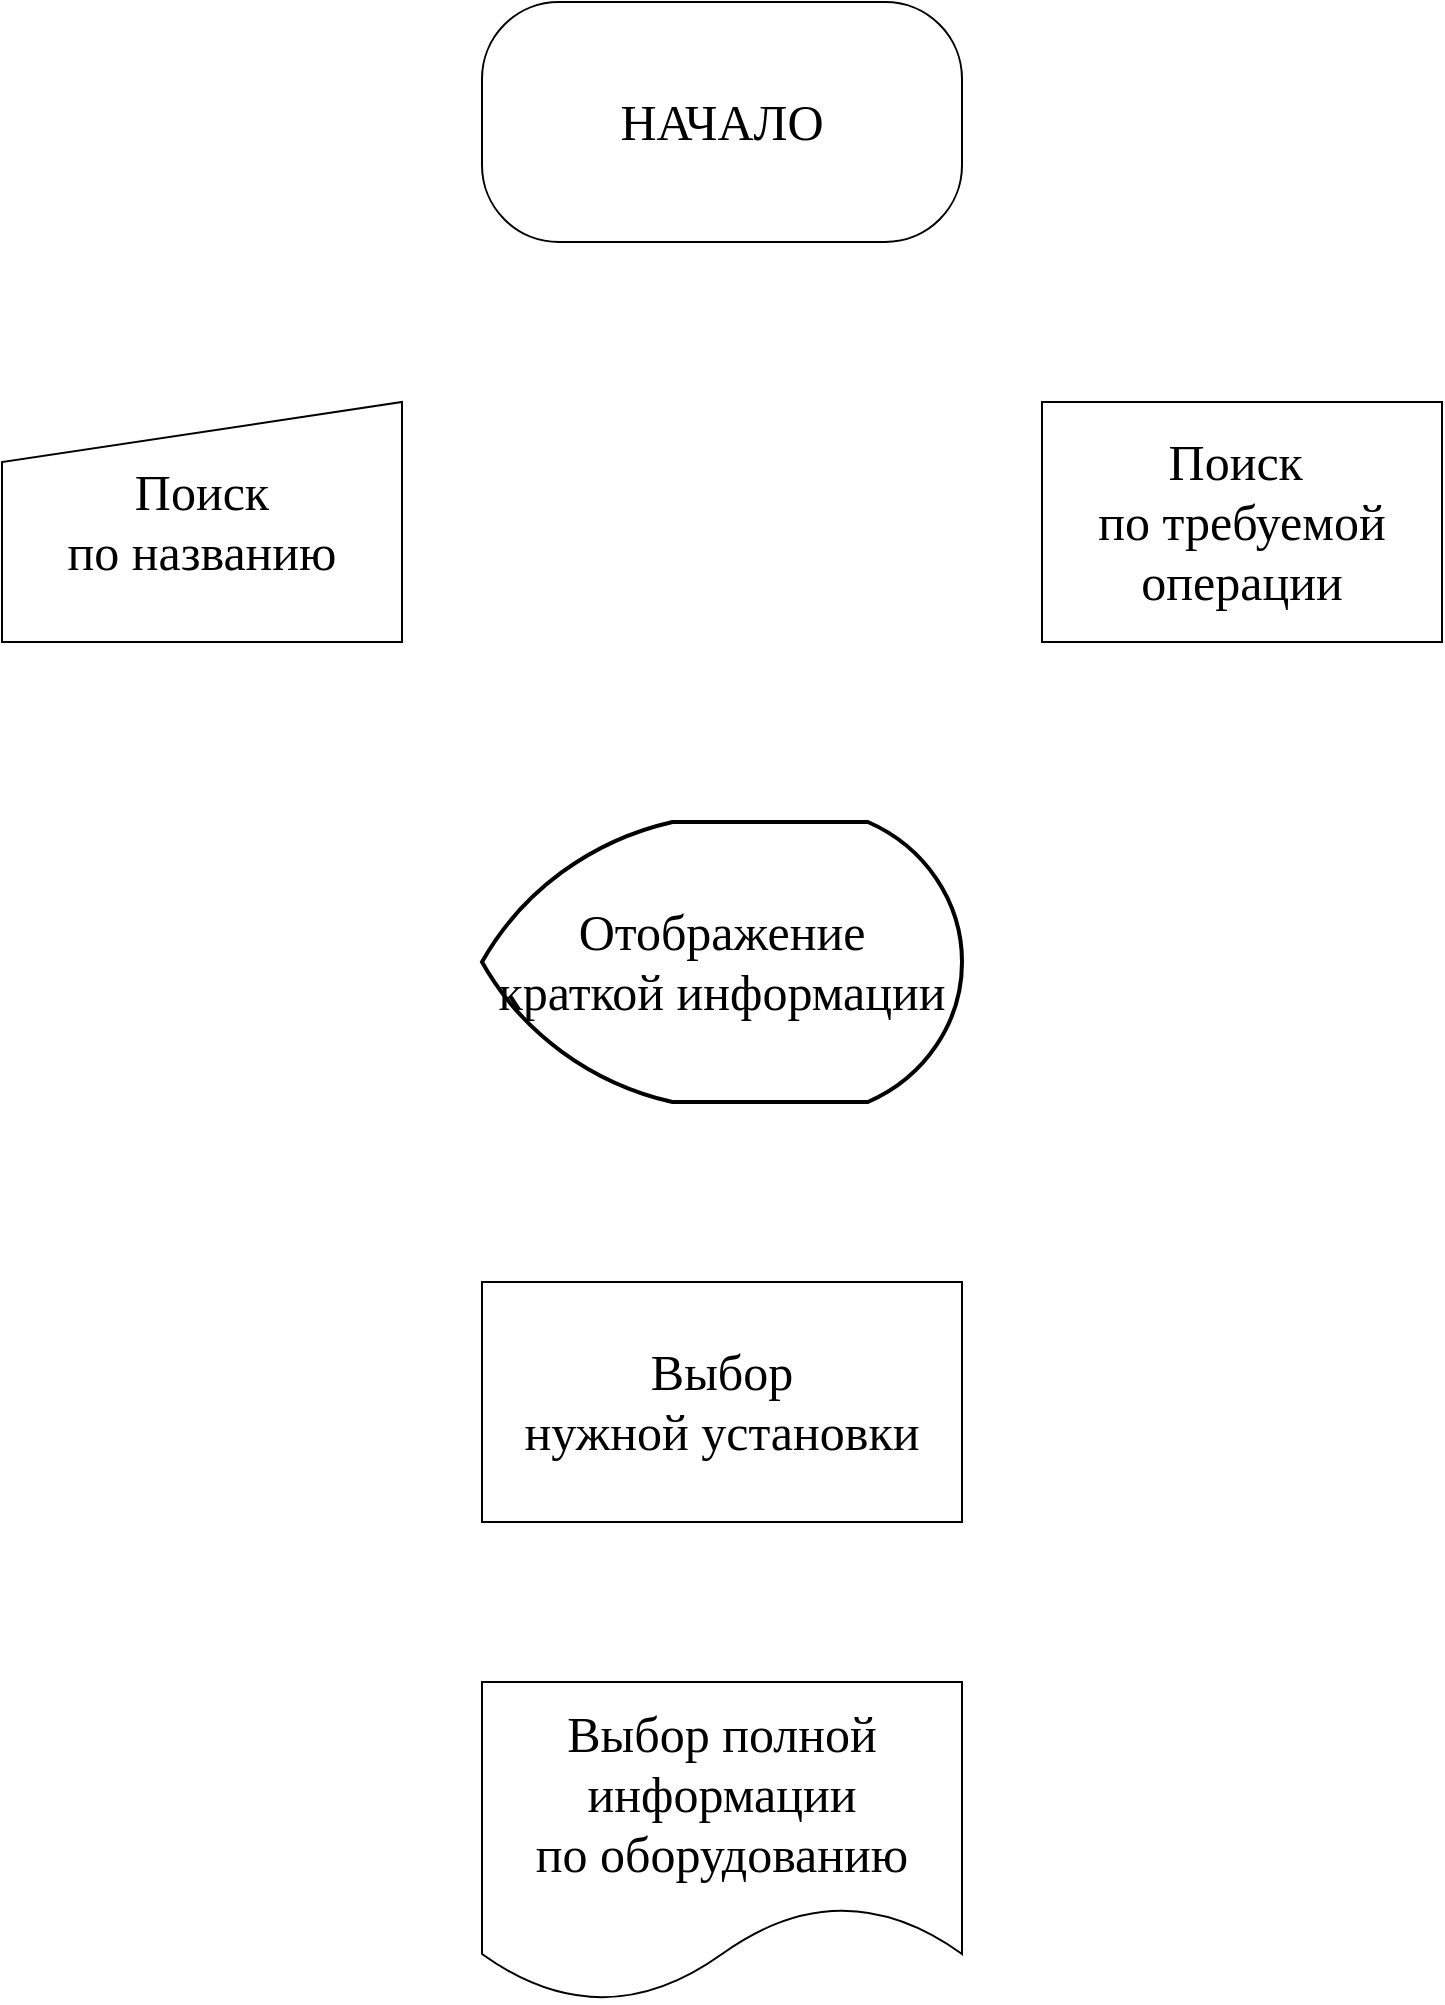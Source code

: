 <mxfile version="21.1.5" type="github">
  <diagram name="Page-1" id="8wOq9gKMgsroS9lOQ_Xg">
    <mxGraphModel dx="2390" dy="1327" grid="1" gridSize="10" guides="1" tooltips="1" connect="1" arrows="1" fold="1" page="1" pageScale="1" pageWidth="1654" pageHeight="2336" math="0" shadow="0">
      <root>
        <mxCell id="0" />
        <mxCell id="1" parent="0" />
        <mxCell id="F7DOe3f4gSxOKFVeKhd5-1" value="&lt;font style=&quot;font-size: 25px;&quot;&gt;НАЧАЛО&lt;/font&gt;" style="rounded=1;whiteSpace=wrap;html=1;arcSize=32;fontFamily=Tahoma;fontSize=25;" vertex="1" parent="1">
          <mxGeometry x="600" y="120" width="240" height="120" as="geometry" />
        </mxCell>
        <mxCell id="F7DOe3f4gSxOKFVeKhd5-2" value="Поиск &lt;br style=&quot;font-size: 25px;&quot;&gt;по названию" style="shape=manualInput;whiteSpace=wrap;html=1;fontSize=25;fontFamily=Tahoma;" vertex="1" parent="1">
          <mxGeometry x="360" y="320" width="200" height="120" as="geometry" />
        </mxCell>
        <mxCell id="F7DOe3f4gSxOKFVeKhd5-3" value="Поиск&amp;nbsp;&lt;br style=&quot;font-size: 25px;&quot;&gt;по требуемой операции" style="rounded=0;whiteSpace=wrap;html=1;fontFamily=Tahoma;fontSize=25;" vertex="1" parent="1">
          <mxGeometry x="880" y="320" width="200" height="120" as="geometry" />
        </mxCell>
        <mxCell id="F7DOe3f4gSxOKFVeKhd5-4" value="Отображение &lt;br style=&quot;font-size: 25px;&quot;&gt;краткой информации" style="strokeWidth=2;html=1;shape=mxgraph.flowchart.display;whiteSpace=wrap;fontFamily=Tahoma;fontSize=25;" vertex="1" parent="1">
          <mxGeometry x="600" y="530" width="240" height="140" as="geometry" />
        </mxCell>
        <mxCell id="F7DOe3f4gSxOKFVeKhd5-5" value="Выбор &lt;br&gt;нужной установки&lt;br&gt;" style="rounded=0;whiteSpace=wrap;html=1;fontFamily=Tahoma;fontSize=25;" vertex="1" parent="1">
          <mxGeometry x="600" y="760" width="240" height="120" as="geometry" />
        </mxCell>
        <mxCell id="F7DOe3f4gSxOKFVeKhd5-6" value="Выбор полной информации&lt;br style=&quot;font-size: 25px;&quot;&gt;по оборудованию" style="shape=document;whiteSpace=wrap;html=1;boundedLbl=1;fontFamily=Tahoma;fontSize=25;" vertex="1" parent="1">
          <mxGeometry x="600" y="960" width="240" height="160" as="geometry" />
        </mxCell>
      </root>
    </mxGraphModel>
  </diagram>
</mxfile>

